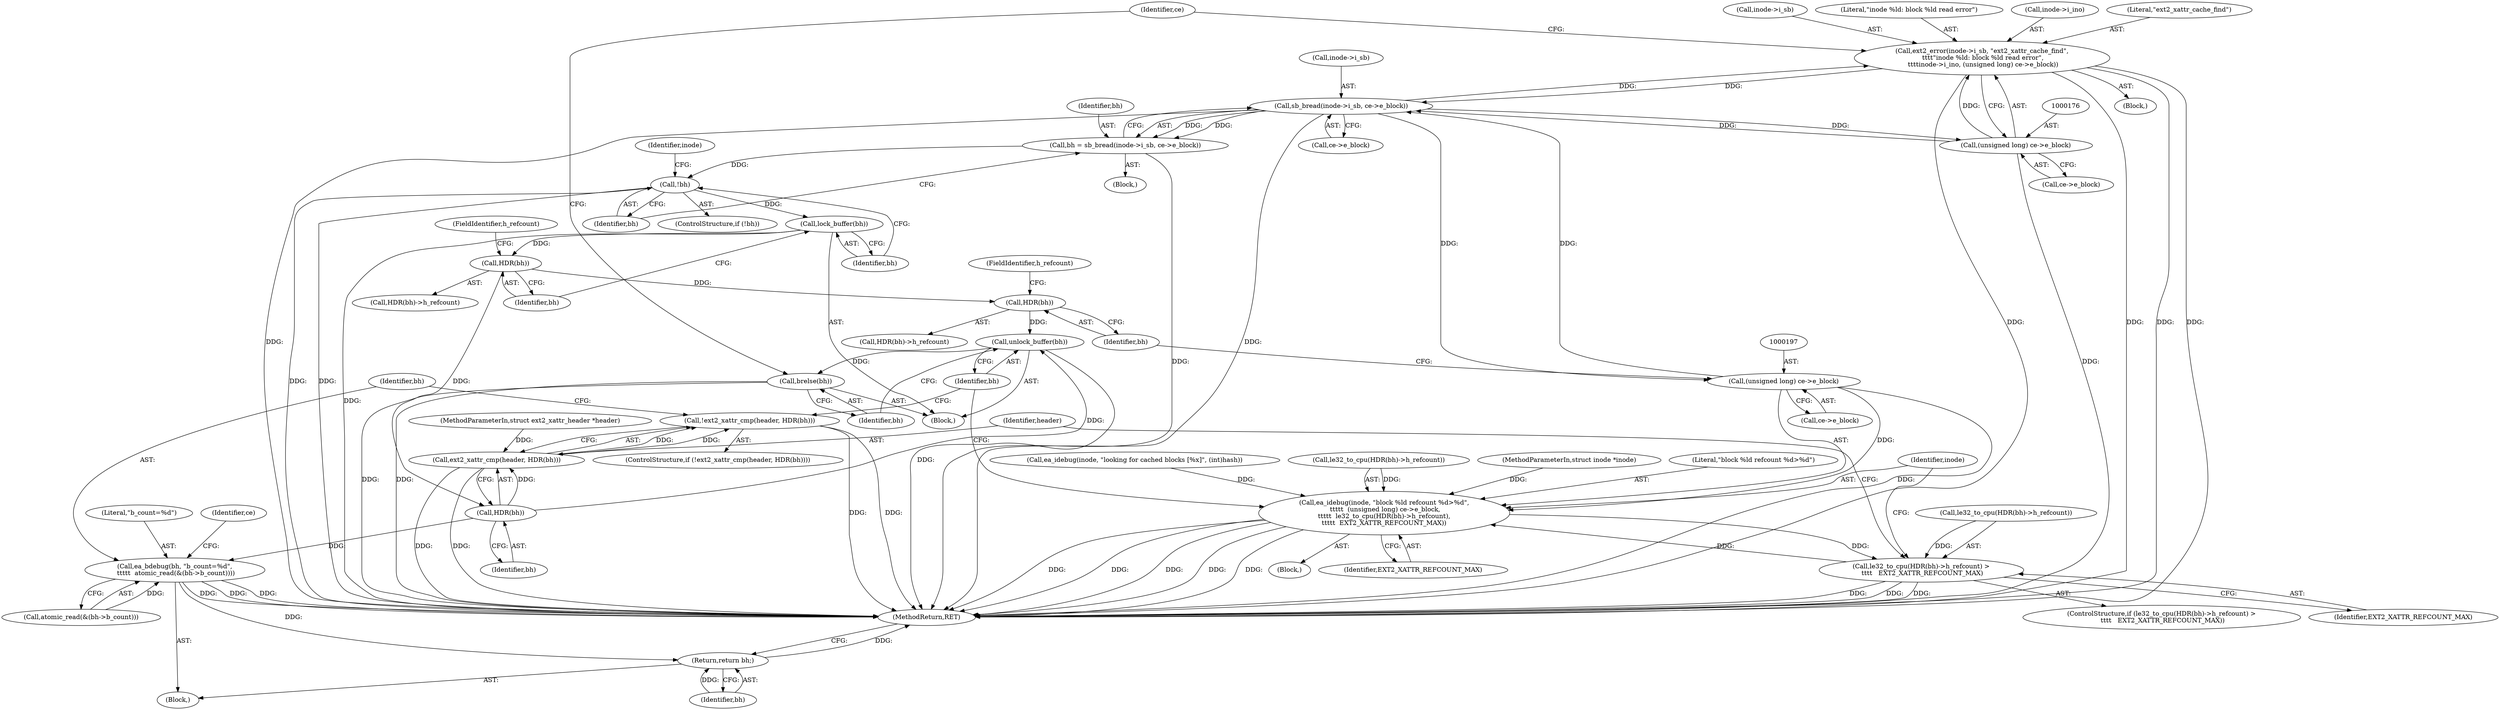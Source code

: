 digraph "1_linux_be0726d33cb8f411945884664924bed3cb8c70ee_4@pointer" {
"1000166" [label="(Call,ext2_error(inode->i_sb, \"ext2_xattr_cache_find\",\n \t\t\t\t\"inode %ld: block %ld read error\",\n \t\t\t\tinode->i_ino, (unsigned long) ce->e_block))"];
"1000155" [label="(Call,sb_bread(inode->i_sb, ce->e_block))"];
"1000166" [label="(Call,ext2_error(inode->i_sb, \"ext2_xattr_cache_find\",\n \t\t\t\t\"inode %ld: block %ld read error\",\n \t\t\t\tinode->i_ino, (unsigned long) ce->e_block))"];
"1000175" [label="(Call,(unsigned long) ce->e_block)"];
"1000196" [label="(Call,(unsigned long) ce->e_block)"];
"1000153" [label="(Call,bh = sb_bread(inode->i_sb, ce->e_block))"];
"1000163" [label="(Call,!bh)"];
"1000182" [label="(Call,lock_buffer(bh))"];
"1000188" [label="(Call,HDR(bh))"];
"1000203" [label="(Call,HDR(bh))"];
"1000227" [label="(Call,unlock_buffer(bh))"];
"1000229" [label="(Call,brelse(bh))"];
"1000212" [label="(Call,HDR(bh))"];
"1000210" [label="(Call,ext2_xattr_cmp(header, HDR(bh)))"];
"1000209" [label="(Call,!ext2_xattr_cmp(header, HDR(bh)))"];
"1000215" [label="(Call,ea_bdebug(bh, \"b_count=%d\",\n \t\t\t\t\t  atomic_read(&(bh->b_count))))"];
"1000225" [label="(Return,return bh;)"];
"1000193" [label="(Call,ea_idebug(inode, \"block %ld refcount %d>%d\",\n \t\t\t\t\t  (unsigned long) ce->e_block,\n\t\t\t\t\t  le32_to_cpu(HDR(bh)->h_refcount),\n\t\t\t\t\t  EXT2_XATTR_REFCOUNT_MAX))"];
"1000185" [label="(Call,le32_to_cpu(HDR(bh)->h_refcount) >\n \t\t\t\t   EXT2_XATTR_REFCOUNT_MAX)"];
"1000204" [label="(Identifier,bh)"];
"1000227" [label="(Call,unlock_buffer(bh))"];
"1000164" [label="(Identifier,bh)"];
"1000225" [label="(Return,return bh;)"];
"1000170" [label="(Literal,\"ext2_xattr_cache_find\")"];
"1000165" [label="(Block,)"];
"1000159" [label="(Call,ce->e_block)"];
"1000210" [label="(Call,ext2_xattr_cmp(header, HDR(bh)))"];
"1000217" [label="(Literal,\"b_count=%d\")"];
"1000191" [label="(Identifier,EXT2_XATTR_REFCOUNT_MAX)"];
"1000229" [label="(Call,brelse(bh))"];
"1000155" [label="(Call,sb_bread(inode->i_sb, ce->e_block))"];
"1000153" [label="(Call,bh = sb_bread(inode->i_sb, ce->e_block))"];
"1000183" [label="(Identifier,bh)"];
"1000203" [label="(Call,HDR(bh))"];
"1000195" [label="(Literal,\"block %ld refcount %d>%d\")"];
"1000163" [label="(Call,!bh)"];
"1000202" [label="(Call,HDR(bh)->h_refcount)"];
"1000193" [label="(Call,ea_idebug(inode, \"block %ld refcount %d>%d\",\n \t\t\t\t\t  (unsigned long) ce->e_block,\n\t\t\t\t\t  le32_to_cpu(HDR(bh)->h_refcount),\n\t\t\t\t\t  EXT2_XATTR_REFCOUNT_MAX))"];
"1000201" [label="(Call,le32_to_cpu(HDR(bh)->h_refcount))"];
"1000182" [label="(Call,lock_buffer(bh))"];
"1000213" [label="(Identifier,bh)"];
"1000216" [label="(Identifier,bh)"];
"1000194" [label="(Identifier,inode)"];
"1000218" [label="(Call,atomic_read(&(bh->b_count)))"];
"1000156" [label="(Call,inode->i_sb)"];
"1000177" [label="(Call,ce->e_block)"];
"1000198" [label="(Call,ce->e_block)"];
"1000228" [label="(Identifier,bh)"];
"1000224" [label="(Identifier,ce)"];
"1000189" [label="(Identifier,bh)"];
"1000214" [label="(Block,)"];
"1000154" [label="(Identifier,bh)"];
"1000209" [label="(Call,!ext2_xattr_cmp(header, HDR(bh)))"];
"1000212" [label="(Call,HDR(bh))"];
"1000181" [label="(Block,)"];
"1000190" [label="(FieldIdentifier,h_refcount)"];
"1000205" [label="(FieldIdentifier,h_refcount)"];
"1000167" [label="(Call,inode->i_sb)"];
"1000188" [label="(Call,HDR(bh))"];
"1000103" [label="(MethodParameterIn,struct ext2_xattr_header *header)"];
"1000187" [label="(Call,HDR(bh)->h_refcount)"];
"1000162" [label="(ControlStructure,if (!bh))"];
"1000211" [label="(Identifier,header)"];
"1000192" [label="(Block,)"];
"1000184" [label="(ControlStructure,if (le32_to_cpu(HDR(bh)->h_refcount) >\n \t\t\t\t   EXT2_XATTR_REFCOUNT_MAX))"];
"1000226" [label="(Identifier,bh)"];
"1000185" [label="(Call,le32_to_cpu(HDR(bh)->h_refcount) >\n \t\t\t\t   EXT2_XATTR_REFCOUNT_MAX)"];
"1000120" [label="(Call,ea_idebug(inode, \"looking for cached blocks [%x]\", (int)hash))"];
"1000206" [label="(Identifier,EXT2_XATTR_REFCOUNT_MAX)"];
"1000208" [label="(ControlStructure,if (!ext2_xattr_cmp(header, HDR(bh))))"];
"1000171" [label="(Literal,\"inode %ld: block %ld read error\")"];
"1000243" [label="(MethodReturn,RET)"];
"1000139" [label="(Block,)"];
"1000230" [label="(Identifier,bh)"];
"1000215" [label="(Call,ea_bdebug(bh, \"b_count=%d\",\n \t\t\t\t\t  atomic_read(&(bh->b_count))))"];
"1000168" [label="(Identifier,inode)"];
"1000175" [label="(Call,(unsigned long) ce->e_block)"];
"1000166" [label="(Call,ext2_error(inode->i_sb, \"ext2_xattr_cache_find\",\n \t\t\t\t\"inode %ld: block %ld read error\",\n \t\t\t\tinode->i_ino, (unsigned long) ce->e_block))"];
"1000172" [label="(Call,inode->i_ino)"];
"1000102" [label="(MethodParameterIn,struct inode *inode)"];
"1000186" [label="(Call,le32_to_cpu(HDR(bh)->h_refcount))"];
"1000232" [label="(Identifier,ce)"];
"1000196" [label="(Call,(unsigned long) ce->e_block)"];
"1000166" -> "1000165"  [label="AST: "];
"1000166" -> "1000175"  [label="CFG: "];
"1000167" -> "1000166"  [label="AST: "];
"1000170" -> "1000166"  [label="AST: "];
"1000171" -> "1000166"  [label="AST: "];
"1000172" -> "1000166"  [label="AST: "];
"1000175" -> "1000166"  [label="AST: "];
"1000232" -> "1000166"  [label="CFG: "];
"1000166" -> "1000243"  [label="DDG: "];
"1000166" -> "1000243"  [label="DDG: "];
"1000166" -> "1000243"  [label="DDG: "];
"1000166" -> "1000243"  [label="DDG: "];
"1000166" -> "1000155"  [label="DDG: "];
"1000155" -> "1000166"  [label="DDG: "];
"1000175" -> "1000166"  [label="DDG: "];
"1000155" -> "1000153"  [label="AST: "];
"1000155" -> "1000159"  [label="CFG: "];
"1000156" -> "1000155"  [label="AST: "];
"1000159" -> "1000155"  [label="AST: "];
"1000153" -> "1000155"  [label="CFG: "];
"1000155" -> "1000243"  [label="DDG: "];
"1000155" -> "1000243"  [label="DDG: "];
"1000155" -> "1000153"  [label="DDG: "];
"1000155" -> "1000153"  [label="DDG: "];
"1000175" -> "1000155"  [label="DDG: "];
"1000196" -> "1000155"  [label="DDG: "];
"1000155" -> "1000175"  [label="DDG: "];
"1000155" -> "1000196"  [label="DDG: "];
"1000175" -> "1000177"  [label="CFG: "];
"1000176" -> "1000175"  [label="AST: "];
"1000177" -> "1000175"  [label="AST: "];
"1000175" -> "1000243"  [label="DDG: "];
"1000196" -> "1000193"  [label="AST: "];
"1000196" -> "1000198"  [label="CFG: "];
"1000197" -> "1000196"  [label="AST: "];
"1000198" -> "1000196"  [label="AST: "];
"1000204" -> "1000196"  [label="CFG: "];
"1000196" -> "1000243"  [label="DDG: "];
"1000196" -> "1000193"  [label="DDG: "];
"1000153" -> "1000139"  [label="AST: "];
"1000154" -> "1000153"  [label="AST: "];
"1000164" -> "1000153"  [label="CFG: "];
"1000153" -> "1000243"  [label="DDG: "];
"1000153" -> "1000163"  [label="DDG: "];
"1000163" -> "1000162"  [label="AST: "];
"1000163" -> "1000164"  [label="CFG: "];
"1000164" -> "1000163"  [label="AST: "];
"1000168" -> "1000163"  [label="CFG: "];
"1000183" -> "1000163"  [label="CFG: "];
"1000163" -> "1000243"  [label="DDG: "];
"1000163" -> "1000243"  [label="DDG: "];
"1000163" -> "1000182"  [label="DDG: "];
"1000182" -> "1000181"  [label="AST: "];
"1000182" -> "1000183"  [label="CFG: "];
"1000183" -> "1000182"  [label="AST: "];
"1000189" -> "1000182"  [label="CFG: "];
"1000182" -> "1000243"  [label="DDG: "];
"1000182" -> "1000188"  [label="DDG: "];
"1000188" -> "1000187"  [label="AST: "];
"1000188" -> "1000189"  [label="CFG: "];
"1000189" -> "1000188"  [label="AST: "];
"1000190" -> "1000188"  [label="CFG: "];
"1000188" -> "1000203"  [label="DDG: "];
"1000188" -> "1000212"  [label="DDG: "];
"1000203" -> "1000202"  [label="AST: "];
"1000203" -> "1000204"  [label="CFG: "];
"1000204" -> "1000203"  [label="AST: "];
"1000205" -> "1000203"  [label="CFG: "];
"1000203" -> "1000227"  [label="DDG: "];
"1000227" -> "1000181"  [label="AST: "];
"1000227" -> "1000228"  [label="CFG: "];
"1000228" -> "1000227"  [label="AST: "];
"1000230" -> "1000227"  [label="CFG: "];
"1000227" -> "1000243"  [label="DDG: "];
"1000212" -> "1000227"  [label="DDG: "];
"1000227" -> "1000229"  [label="DDG: "];
"1000229" -> "1000181"  [label="AST: "];
"1000229" -> "1000230"  [label="CFG: "];
"1000230" -> "1000229"  [label="AST: "];
"1000232" -> "1000229"  [label="CFG: "];
"1000229" -> "1000243"  [label="DDG: "];
"1000229" -> "1000243"  [label="DDG: "];
"1000212" -> "1000210"  [label="AST: "];
"1000212" -> "1000213"  [label="CFG: "];
"1000213" -> "1000212"  [label="AST: "];
"1000210" -> "1000212"  [label="CFG: "];
"1000212" -> "1000210"  [label="DDG: "];
"1000212" -> "1000215"  [label="DDG: "];
"1000210" -> "1000209"  [label="AST: "];
"1000211" -> "1000210"  [label="AST: "];
"1000209" -> "1000210"  [label="CFG: "];
"1000210" -> "1000243"  [label="DDG: "];
"1000210" -> "1000243"  [label="DDG: "];
"1000210" -> "1000209"  [label="DDG: "];
"1000210" -> "1000209"  [label="DDG: "];
"1000103" -> "1000210"  [label="DDG: "];
"1000209" -> "1000208"  [label="AST: "];
"1000216" -> "1000209"  [label="CFG: "];
"1000228" -> "1000209"  [label="CFG: "];
"1000209" -> "1000243"  [label="DDG: "];
"1000209" -> "1000243"  [label="DDG: "];
"1000215" -> "1000214"  [label="AST: "];
"1000215" -> "1000218"  [label="CFG: "];
"1000216" -> "1000215"  [label="AST: "];
"1000217" -> "1000215"  [label="AST: "];
"1000218" -> "1000215"  [label="AST: "];
"1000224" -> "1000215"  [label="CFG: "];
"1000215" -> "1000243"  [label="DDG: "];
"1000215" -> "1000243"  [label="DDG: "];
"1000215" -> "1000243"  [label="DDG: "];
"1000218" -> "1000215"  [label="DDG: "];
"1000215" -> "1000225"  [label="DDG: "];
"1000225" -> "1000214"  [label="AST: "];
"1000225" -> "1000226"  [label="CFG: "];
"1000226" -> "1000225"  [label="AST: "];
"1000243" -> "1000225"  [label="CFG: "];
"1000225" -> "1000243"  [label="DDG: "];
"1000226" -> "1000225"  [label="DDG: "];
"1000193" -> "1000192"  [label="AST: "];
"1000193" -> "1000206"  [label="CFG: "];
"1000194" -> "1000193"  [label="AST: "];
"1000195" -> "1000193"  [label="AST: "];
"1000201" -> "1000193"  [label="AST: "];
"1000206" -> "1000193"  [label="AST: "];
"1000228" -> "1000193"  [label="CFG: "];
"1000193" -> "1000243"  [label="DDG: "];
"1000193" -> "1000243"  [label="DDG: "];
"1000193" -> "1000243"  [label="DDG: "];
"1000193" -> "1000243"  [label="DDG: "];
"1000193" -> "1000243"  [label="DDG: "];
"1000193" -> "1000185"  [label="DDG: "];
"1000120" -> "1000193"  [label="DDG: "];
"1000102" -> "1000193"  [label="DDG: "];
"1000201" -> "1000193"  [label="DDG: "];
"1000185" -> "1000193"  [label="DDG: "];
"1000185" -> "1000184"  [label="AST: "];
"1000185" -> "1000191"  [label="CFG: "];
"1000186" -> "1000185"  [label="AST: "];
"1000191" -> "1000185"  [label="AST: "];
"1000194" -> "1000185"  [label="CFG: "];
"1000211" -> "1000185"  [label="CFG: "];
"1000185" -> "1000243"  [label="DDG: "];
"1000185" -> "1000243"  [label="DDG: "];
"1000185" -> "1000243"  [label="DDG: "];
"1000186" -> "1000185"  [label="DDG: "];
}
